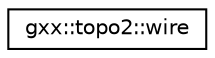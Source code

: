 digraph "Graphical Class Hierarchy"
{
  edge [fontname="Helvetica",fontsize="10",labelfontname="Helvetica",labelfontsize="10"];
  node [fontname="Helvetica",fontsize="10",shape=record];
  rankdir="LR";
  Node1 [label="gxx::topo2::wire",height=0.2,width=0.4,color="black", fillcolor="white", style="filled",URL="$structgxx_1_1topo2_1_1wire.html"];
}
